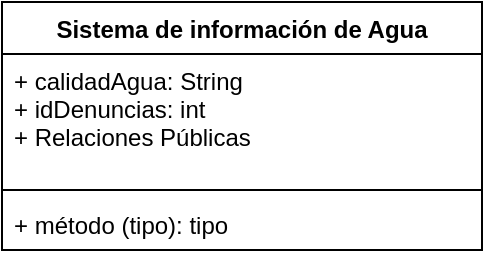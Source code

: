 <mxfile version="20.8.23" type="github">
  <diagram name="Página-1" id="eO0C-Ij1b_x-fJ0nXUy5">
    <mxGraphModel dx="1387" dy="788" grid="1" gridSize="10" guides="1" tooltips="1" connect="1" arrows="1" fold="1" page="1" pageScale="1" pageWidth="827" pageHeight="1169" math="0" shadow="0">
      <root>
        <mxCell id="0" />
        <mxCell id="1" parent="0" />
        <mxCell id="kIMaGPIQY0EV_w5kKxTt-1" value="Sistema de información de Agua" style="swimlane;fontStyle=1;align=center;verticalAlign=top;childLayout=stackLayout;horizontal=1;startSize=26;horizontalStack=0;resizeParent=1;resizeParentMax=0;resizeLast=0;collapsible=1;marginBottom=0;" vertex="1" parent="1">
          <mxGeometry x="50" width="240" height="124" as="geometry" />
        </mxCell>
        <mxCell id="kIMaGPIQY0EV_w5kKxTt-2" value="+ calidadAgua: String&#xa;+ idDenuncias: int&#xa;+ Relaciones Públicas&#xa;" style="text;strokeColor=none;fillColor=none;align=left;verticalAlign=top;spacingLeft=4;spacingRight=4;overflow=hidden;rotatable=0;points=[[0,0.5],[1,0.5]];portConstraint=eastwest;" vertex="1" parent="kIMaGPIQY0EV_w5kKxTt-1">
          <mxGeometry y="26" width="240" height="64" as="geometry" />
        </mxCell>
        <mxCell id="kIMaGPIQY0EV_w5kKxTt-3" value="" style="line;strokeWidth=1;fillColor=none;align=left;verticalAlign=middle;spacingTop=-1;spacingLeft=3;spacingRight=3;rotatable=0;labelPosition=right;points=[];portConstraint=eastwest;strokeColor=inherit;" vertex="1" parent="kIMaGPIQY0EV_w5kKxTt-1">
          <mxGeometry y="90" width="240" height="8" as="geometry" />
        </mxCell>
        <mxCell id="kIMaGPIQY0EV_w5kKxTt-4" value="+ método (tipo): tipo" style="text;strokeColor=none;fillColor=none;align=left;verticalAlign=top;spacingLeft=4;spacingRight=4;overflow=hidden;rotatable=0;points=[[0,0.5],[1,0.5]];portConstraint=eastwest;" vertex="1" parent="kIMaGPIQY0EV_w5kKxTt-1">
          <mxGeometry y="98" width="240" height="26" as="geometry" />
        </mxCell>
      </root>
    </mxGraphModel>
  </diagram>
</mxfile>
